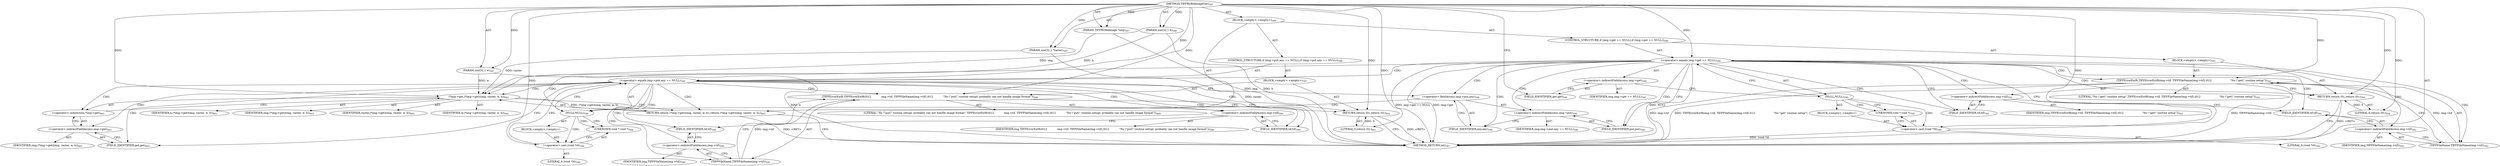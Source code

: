 digraph "TIFFRGBAImageGet" {  
"46789" [label = <(METHOD,TIFFRGBAImageGet)<SUB>587</SUB>> ]
"46790" [label = <(PARAM,TIFFRGBAImage *img)<SUB>587</SUB>> ]
"46791" [label = <(PARAM,uint32_t *raster)<SUB>587</SUB>> ]
"46792" [label = <(PARAM,uint32_t w)<SUB>587</SUB>> ]
"46793" [label = <(PARAM,uint32_t h)<SUB>588</SUB>> ]
"46794" [label = <(BLOCK,&lt;empty&gt;,&lt;empty&gt;)<SUB>589</SUB>> ]
"46795" [label = <(CONTROL_STRUCTURE,if (img-&gt;get == NULL),if (img-&gt;get == NULL))<SUB>590</SUB>> ]
"46796" [label = <(&lt;operator&gt;.equals,img-&gt;get == NULL)<SUB>590</SUB>> ]
"46797" [label = <(&lt;operator&gt;.indirectFieldAccess,img-&gt;get)<SUB>590</SUB>> ]
"46798" [label = <(IDENTIFIER,img,img-&gt;get == NULL)<SUB>590</SUB>> ]
"46799" [label = <(FIELD_IDENTIFIER,get,get)<SUB>590</SUB>> ]
"46800" [label = <(NULL,NULL)<SUB>590</SUB>> ]
"46801" [label = <(BLOCK,&lt;empty&gt;,&lt;empty&gt;)> ]
"46802" [label = <(&lt;operator&gt;.cast,(void *)0)<SUB>590</SUB>> ]
"46803" [label = <(UNKNOWN,void *,void *)<SUB>590</SUB>> ]
"46804" [label = <(LITERAL,0,(void *)0)<SUB>590</SUB>> ]
"46805" [label = <(BLOCK,&lt;empty&gt;,&lt;empty&gt;)<SUB>591</SUB>> ]
"46806" [label = <(TIFFErrorExtR,TIFFErrorExtR(img-&gt;tif, TIFFFileName(img-&gt;tif),\012                      &quot;No \&quot;get\&quot; routine setup&quot;))<SUB>592</SUB>> ]
"46807" [label = <(&lt;operator&gt;.indirectFieldAccess,img-&gt;tif)<SUB>592</SUB>> ]
"46808" [label = <(IDENTIFIER,img,TIFFErrorExtR(img-&gt;tif, TIFFFileName(img-&gt;tif),\012                      &quot;No \&quot;get\&quot; routine setup&quot;))<SUB>592</SUB>> ]
"46809" [label = <(FIELD_IDENTIFIER,tif,tif)<SUB>592</SUB>> ]
"46810" [label = <(TIFFFileName,TIFFFileName(img-&gt;tif))<SUB>592</SUB>> ]
"46811" [label = <(&lt;operator&gt;.indirectFieldAccess,img-&gt;tif)<SUB>592</SUB>> ]
"46812" [label = <(IDENTIFIER,img,TIFFFileName(img-&gt;tif))<SUB>592</SUB>> ]
"46813" [label = <(FIELD_IDENTIFIER,tif,tif)<SUB>592</SUB>> ]
"46814" [label = <(LITERAL,&quot;No \&quot;get\&quot; routine setup&quot;,TIFFErrorExtR(img-&gt;tif, TIFFFileName(img-&gt;tif),\012                      &quot;No \&quot;get\&quot; routine setup&quot;))<SUB>593</SUB>> ]
"46815" [label = <(RETURN,return (0);,return (0);)<SUB>594</SUB>> ]
"46816" [label = <(LITERAL,0,return (0);)<SUB>594</SUB>> ]
"46817" [label = <(CONTROL_STRUCTURE,if (img-&gt;put.any == NULL),if (img-&gt;put.any == NULL))<SUB>596</SUB>> ]
"46818" [label = <(&lt;operator&gt;.equals,img-&gt;put.any == NULL)<SUB>596</SUB>> ]
"46819" [label = <(&lt;operator&gt;.fieldAccess,img-&gt;put.any)<SUB>596</SUB>> ]
"46820" [label = <(&lt;operator&gt;.indirectFieldAccess,img-&gt;put)<SUB>596</SUB>> ]
"46821" [label = <(IDENTIFIER,img,img-&gt;put.any == NULL)<SUB>596</SUB>> ]
"46822" [label = <(FIELD_IDENTIFIER,put,put)<SUB>596</SUB>> ]
"46823" [label = <(FIELD_IDENTIFIER,any,any)<SUB>596</SUB>> ]
"46824" [label = <(NULL,NULL)<SUB>596</SUB>> ]
"46825" [label = <(BLOCK,&lt;empty&gt;,&lt;empty&gt;)> ]
"46826" [label = <(&lt;operator&gt;.cast,(void *)0)<SUB>596</SUB>> ]
"46827" [label = <(UNKNOWN,void *,void *)<SUB>596</SUB>> ]
"46828" [label = <(LITERAL,0,(void *)0)<SUB>596</SUB>> ]
"46829" [label = <(BLOCK,&lt;empty&gt;,&lt;empty&gt;)<SUB>597</SUB>> ]
"46830" [label = <(TIFFErrorExtR,TIFFErrorExtR(\012            img-&gt;tif, TIFFFileName(img-&gt;tif),\012            &quot;No \&quot;put\&quot; routine setupl; probably can not handle image format&quot;))<SUB>598</SUB>> ]
"46831" [label = <(&lt;operator&gt;.indirectFieldAccess,img-&gt;tif)<SUB>599</SUB>> ]
"46832" [label = <(IDENTIFIER,img,TIFFErrorExtR(\012            img-&gt;tif, TIFFFileName(img-&gt;tif),\012            &quot;No \&quot;put\&quot; routine setupl; probably can not handle image format&quot;))<SUB>599</SUB>> ]
"46833" [label = <(FIELD_IDENTIFIER,tif,tif)<SUB>599</SUB>> ]
"46834" [label = <(TIFFFileName,TIFFFileName(img-&gt;tif))<SUB>599</SUB>> ]
"46835" [label = <(&lt;operator&gt;.indirectFieldAccess,img-&gt;tif)<SUB>599</SUB>> ]
"46836" [label = <(IDENTIFIER,img,TIFFFileName(img-&gt;tif))<SUB>599</SUB>> ]
"46837" [label = <(FIELD_IDENTIFIER,tif,tif)<SUB>599</SUB>> ]
"46838" [label = <(LITERAL,&quot;No \&quot;put\&quot; routine setupl; probably can not handle image format&quot;,TIFFErrorExtR(\012            img-&gt;tif, TIFFFileName(img-&gt;tif),\012            &quot;No \&quot;put\&quot; routine setupl; probably can not handle image format&quot;))<SUB>600</SUB>> ]
"46839" [label = <(RETURN,return (0);,return (0);)<SUB>601</SUB>> ]
"46840" [label = <(LITERAL,0,return (0);)<SUB>601</SUB>> ]
"46841" [label = <(RETURN,return (*img-&gt;get)(img, raster, w, h);,return (*img-&gt;get)(img, raster, w, h);)<SUB>603</SUB>> ]
"46842" [label = <(*img-&gt;get,(*img-&gt;get)(img, raster, w, h))<SUB>603</SUB>> ]
"46843" [label = <(&lt;operator&gt;.indirection,*img-&gt;get)<SUB>603</SUB>> ]
"46844" [label = <(&lt;operator&gt;.indirectFieldAccess,img-&gt;get)<SUB>603</SUB>> ]
"46845" [label = <(IDENTIFIER,img,(*img-&gt;get)(img, raster, w, h))<SUB>603</SUB>> ]
"46846" [label = <(FIELD_IDENTIFIER,get,get)<SUB>603</SUB>> ]
"46847" [label = <(IDENTIFIER,img,(*img-&gt;get)(img, raster, w, h))<SUB>603</SUB>> ]
"46848" [label = <(IDENTIFIER,raster,(*img-&gt;get)(img, raster, w, h))<SUB>603</SUB>> ]
"46849" [label = <(IDENTIFIER,w,(*img-&gt;get)(img, raster, w, h))<SUB>603</SUB>> ]
"46850" [label = <(IDENTIFIER,h,(*img-&gt;get)(img, raster, w, h))<SUB>603</SUB>> ]
"46851" [label = <(METHOD_RETURN,int)<SUB>587</SUB>> ]
  "46789" -> "46790"  [ label = "AST: "] 
  "46789" -> "46791"  [ label = "AST: "] 
  "46789" -> "46792"  [ label = "AST: "] 
  "46789" -> "46793"  [ label = "AST: "] 
  "46789" -> "46794"  [ label = "AST: "] 
  "46789" -> "46851"  [ label = "AST: "] 
  "46794" -> "46795"  [ label = "AST: "] 
  "46794" -> "46817"  [ label = "AST: "] 
  "46794" -> "46841"  [ label = "AST: "] 
  "46795" -> "46796"  [ label = "AST: "] 
  "46795" -> "46805"  [ label = "AST: "] 
  "46796" -> "46797"  [ label = "AST: "] 
  "46796" -> "46800"  [ label = "AST: "] 
  "46797" -> "46798"  [ label = "AST: "] 
  "46797" -> "46799"  [ label = "AST: "] 
  "46800" -> "46801"  [ label = "AST: "] 
  "46801" -> "46802"  [ label = "AST: "] 
  "46802" -> "46803"  [ label = "AST: "] 
  "46802" -> "46804"  [ label = "AST: "] 
  "46805" -> "46806"  [ label = "AST: "] 
  "46805" -> "46815"  [ label = "AST: "] 
  "46806" -> "46807"  [ label = "AST: "] 
  "46806" -> "46810"  [ label = "AST: "] 
  "46806" -> "46814"  [ label = "AST: "] 
  "46807" -> "46808"  [ label = "AST: "] 
  "46807" -> "46809"  [ label = "AST: "] 
  "46810" -> "46811"  [ label = "AST: "] 
  "46811" -> "46812"  [ label = "AST: "] 
  "46811" -> "46813"  [ label = "AST: "] 
  "46815" -> "46816"  [ label = "AST: "] 
  "46817" -> "46818"  [ label = "AST: "] 
  "46817" -> "46829"  [ label = "AST: "] 
  "46818" -> "46819"  [ label = "AST: "] 
  "46818" -> "46824"  [ label = "AST: "] 
  "46819" -> "46820"  [ label = "AST: "] 
  "46819" -> "46823"  [ label = "AST: "] 
  "46820" -> "46821"  [ label = "AST: "] 
  "46820" -> "46822"  [ label = "AST: "] 
  "46824" -> "46825"  [ label = "AST: "] 
  "46825" -> "46826"  [ label = "AST: "] 
  "46826" -> "46827"  [ label = "AST: "] 
  "46826" -> "46828"  [ label = "AST: "] 
  "46829" -> "46830"  [ label = "AST: "] 
  "46829" -> "46839"  [ label = "AST: "] 
  "46830" -> "46831"  [ label = "AST: "] 
  "46830" -> "46834"  [ label = "AST: "] 
  "46830" -> "46838"  [ label = "AST: "] 
  "46831" -> "46832"  [ label = "AST: "] 
  "46831" -> "46833"  [ label = "AST: "] 
  "46834" -> "46835"  [ label = "AST: "] 
  "46835" -> "46836"  [ label = "AST: "] 
  "46835" -> "46837"  [ label = "AST: "] 
  "46839" -> "46840"  [ label = "AST: "] 
  "46841" -> "46842"  [ label = "AST: "] 
  "46842" -> "46843"  [ label = "AST: "] 
  "46842" -> "46847"  [ label = "AST: "] 
  "46842" -> "46848"  [ label = "AST: "] 
  "46842" -> "46849"  [ label = "AST: "] 
  "46842" -> "46850"  [ label = "AST: "] 
  "46843" -> "46844"  [ label = "AST: "] 
  "46844" -> "46845"  [ label = "AST: "] 
  "46844" -> "46846"  [ label = "AST: "] 
  "46841" -> "46851"  [ label = "CFG: "] 
  "46796" -> "46809"  [ label = "CFG: "] 
  "46796" -> "46822"  [ label = "CFG: "] 
  "46818" -> "46833"  [ label = "CFG: "] 
  "46818" -> "46846"  [ label = "CFG: "] 
  "46842" -> "46841"  [ label = "CFG: "] 
  "46797" -> "46800"  [ label = "CFG: "] 
  "46800" -> "46803"  [ label = "CFG: "] 
  "46800" -> "46796"  [ label = "CFG: "] 
  "46806" -> "46815"  [ label = "CFG: "] 
  "46815" -> "46851"  [ label = "CFG: "] 
  "46819" -> "46824"  [ label = "CFG: "] 
  "46824" -> "46827"  [ label = "CFG: "] 
  "46824" -> "46818"  [ label = "CFG: "] 
  "46830" -> "46839"  [ label = "CFG: "] 
  "46839" -> "46851"  [ label = "CFG: "] 
  "46843" -> "46842"  [ label = "CFG: "] 
  "46799" -> "46797"  [ label = "CFG: "] 
  "46807" -> "46813"  [ label = "CFG: "] 
  "46810" -> "46806"  [ label = "CFG: "] 
  "46820" -> "46823"  [ label = "CFG: "] 
  "46823" -> "46819"  [ label = "CFG: "] 
  "46831" -> "46837"  [ label = "CFG: "] 
  "46834" -> "46830"  [ label = "CFG: "] 
  "46844" -> "46843"  [ label = "CFG: "] 
  "46802" -> "46796"  [ label = "CFG: "] 
  "46809" -> "46807"  [ label = "CFG: "] 
  "46811" -> "46810"  [ label = "CFG: "] 
  "46822" -> "46820"  [ label = "CFG: "] 
  "46826" -> "46818"  [ label = "CFG: "] 
  "46833" -> "46831"  [ label = "CFG: "] 
  "46835" -> "46834"  [ label = "CFG: "] 
  "46846" -> "46844"  [ label = "CFG: "] 
  "46803" -> "46802"  [ label = "CFG: "] 
  "46813" -> "46811"  [ label = "CFG: "] 
  "46827" -> "46826"  [ label = "CFG: "] 
  "46837" -> "46835"  [ label = "CFG: "] 
  "46789" -> "46799"  [ label = "CFG: "] 
  "46839" -> "46851"  [ label = "DDG: &lt;RET&gt;"] 
  "46841" -> "46851"  [ label = "DDG: &lt;RET&gt;"] 
  "46815" -> "46851"  [ label = "DDG: &lt;RET&gt;"] 
  "46790" -> "46851"  [ label = "DDG: img"] 
  "46791" -> "46851"  [ label = "DDG: raster"] 
  "46792" -> "46851"  [ label = "DDG: w"] 
  "46793" -> "46851"  [ label = "DDG: h"] 
  "46796" -> "46851"  [ label = "DDG: img-&gt;get"] 
  "46796" -> "46851"  [ label = "DDG: NULL"] 
  "46802" -> "46851"  [ label = "DDG: (void *)0"] 
  "46796" -> "46851"  [ label = "DDG: img-&gt;get == NULL"] 
  "46806" -> "46851"  [ label = "DDG: img-&gt;tif"] 
  "46806" -> "46851"  [ label = "DDG: TIFFFileName(img-&gt;tif)"] 
  "46806" -> "46851"  [ label = "DDG: TIFFErrorExtR(img-&gt;tif, TIFFFileName(img-&gt;tif),\012                      &quot;No \&quot;get\&quot; routine setup&quot;)"] 
  "46789" -> "46790"  [ label = "DDG: "] 
  "46789" -> "46791"  [ label = "DDG: "] 
  "46789" -> "46792"  [ label = "DDG: "] 
  "46789" -> "46793"  [ label = "DDG: "] 
  "46842" -> "46841"  [ label = "DDG: (*img-&gt;get)(img, raster, w, h)"] 
  "46789" -> "46796"  [ label = "DDG: "] 
  "46816" -> "46815"  [ label = "DDG: 0"] 
  "46789" -> "46815"  [ label = "DDG: "] 
  "46789" -> "46818"  [ label = "DDG: "] 
  "46840" -> "46839"  [ label = "DDG: 0"] 
  "46789" -> "46839"  [ label = "DDG: "] 
  "46790" -> "46842"  [ label = "DDG: img"] 
  "46789" -> "46842"  [ label = "DDG: "] 
  "46791" -> "46842"  [ label = "DDG: raster"] 
  "46792" -> "46842"  [ label = "DDG: w"] 
  "46793" -> "46842"  [ label = "DDG: h"] 
  "46810" -> "46806"  [ label = "DDG: img-&gt;tif"] 
  "46789" -> "46806"  [ label = "DDG: "] 
  "46789" -> "46816"  [ label = "DDG: "] 
  "46834" -> "46830"  [ label = "DDG: img-&gt;tif"] 
  "46789" -> "46830"  [ label = "DDG: "] 
  "46789" -> "46840"  [ label = "DDG: "] 
  "46789" -> "46802"  [ label = "DDG: "] 
  "46789" -> "46826"  [ label = "DDG: "] 
  "46796" -> "46820"  [ label = "CDG: "] 
  "46796" -> "46813"  [ label = "CDG: "] 
  "46796" -> "46811"  [ label = "CDG: "] 
  "46796" -> "46823"  [ label = "CDG: "] 
  "46796" -> "46819"  [ label = "CDG: "] 
  "46796" -> "46815"  [ label = "CDG: "] 
  "46796" -> "46822"  [ label = "CDG: "] 
  "46796" -> "46824"  [ label = "CDG: "] 
  "46796" -> "46806"  [ label = "CDG: "] 
  "46796" -> "46810"  [ label = "CDG: "] 
  "46796" -> "46818"  [ label = "CDG: "] 
  "46796" -> "46809"  [ label = "CDG: "] 
  "46796" -> "46807"  [ label = "CDG: "] 
  "46818" -> "46830"  [ label = "CDG: "] 
  "46818" -> "46843"  [ label = "CDG: "] 
  "46818" -> "46834"  [ label = "CDG: "] 
  "46818" -> "46844"  [ label = "CDG: "] 
  "46818" -> "46846"  [ label = "CDG: "] 
  "46818" -> "46831"  [ label = "CDG: "] 
  "46818" -> "46842"  [ label = "CDG: "] 
  "46818" -> "46841"  [ label = "CDG: "] 
  "46818" -> "46837"  [ label = "CDG: "] 
  "46818" -> "46833"  [ label = "CDG: "] 
  "46818" -> "46835"  [ label = "CDG: "] 
  "46818" -> "46839"  [ label = "CDG: "] 
  "46800" -> "46802"  [ label = "CDG: "] 
  "46800" -> "46803"  [ label = "CDG: "] 
  "46824" -> "46826"  [ label = "CDG: "] 
  "46824" -> "46827"  [ label = "CDG: "] 
}
